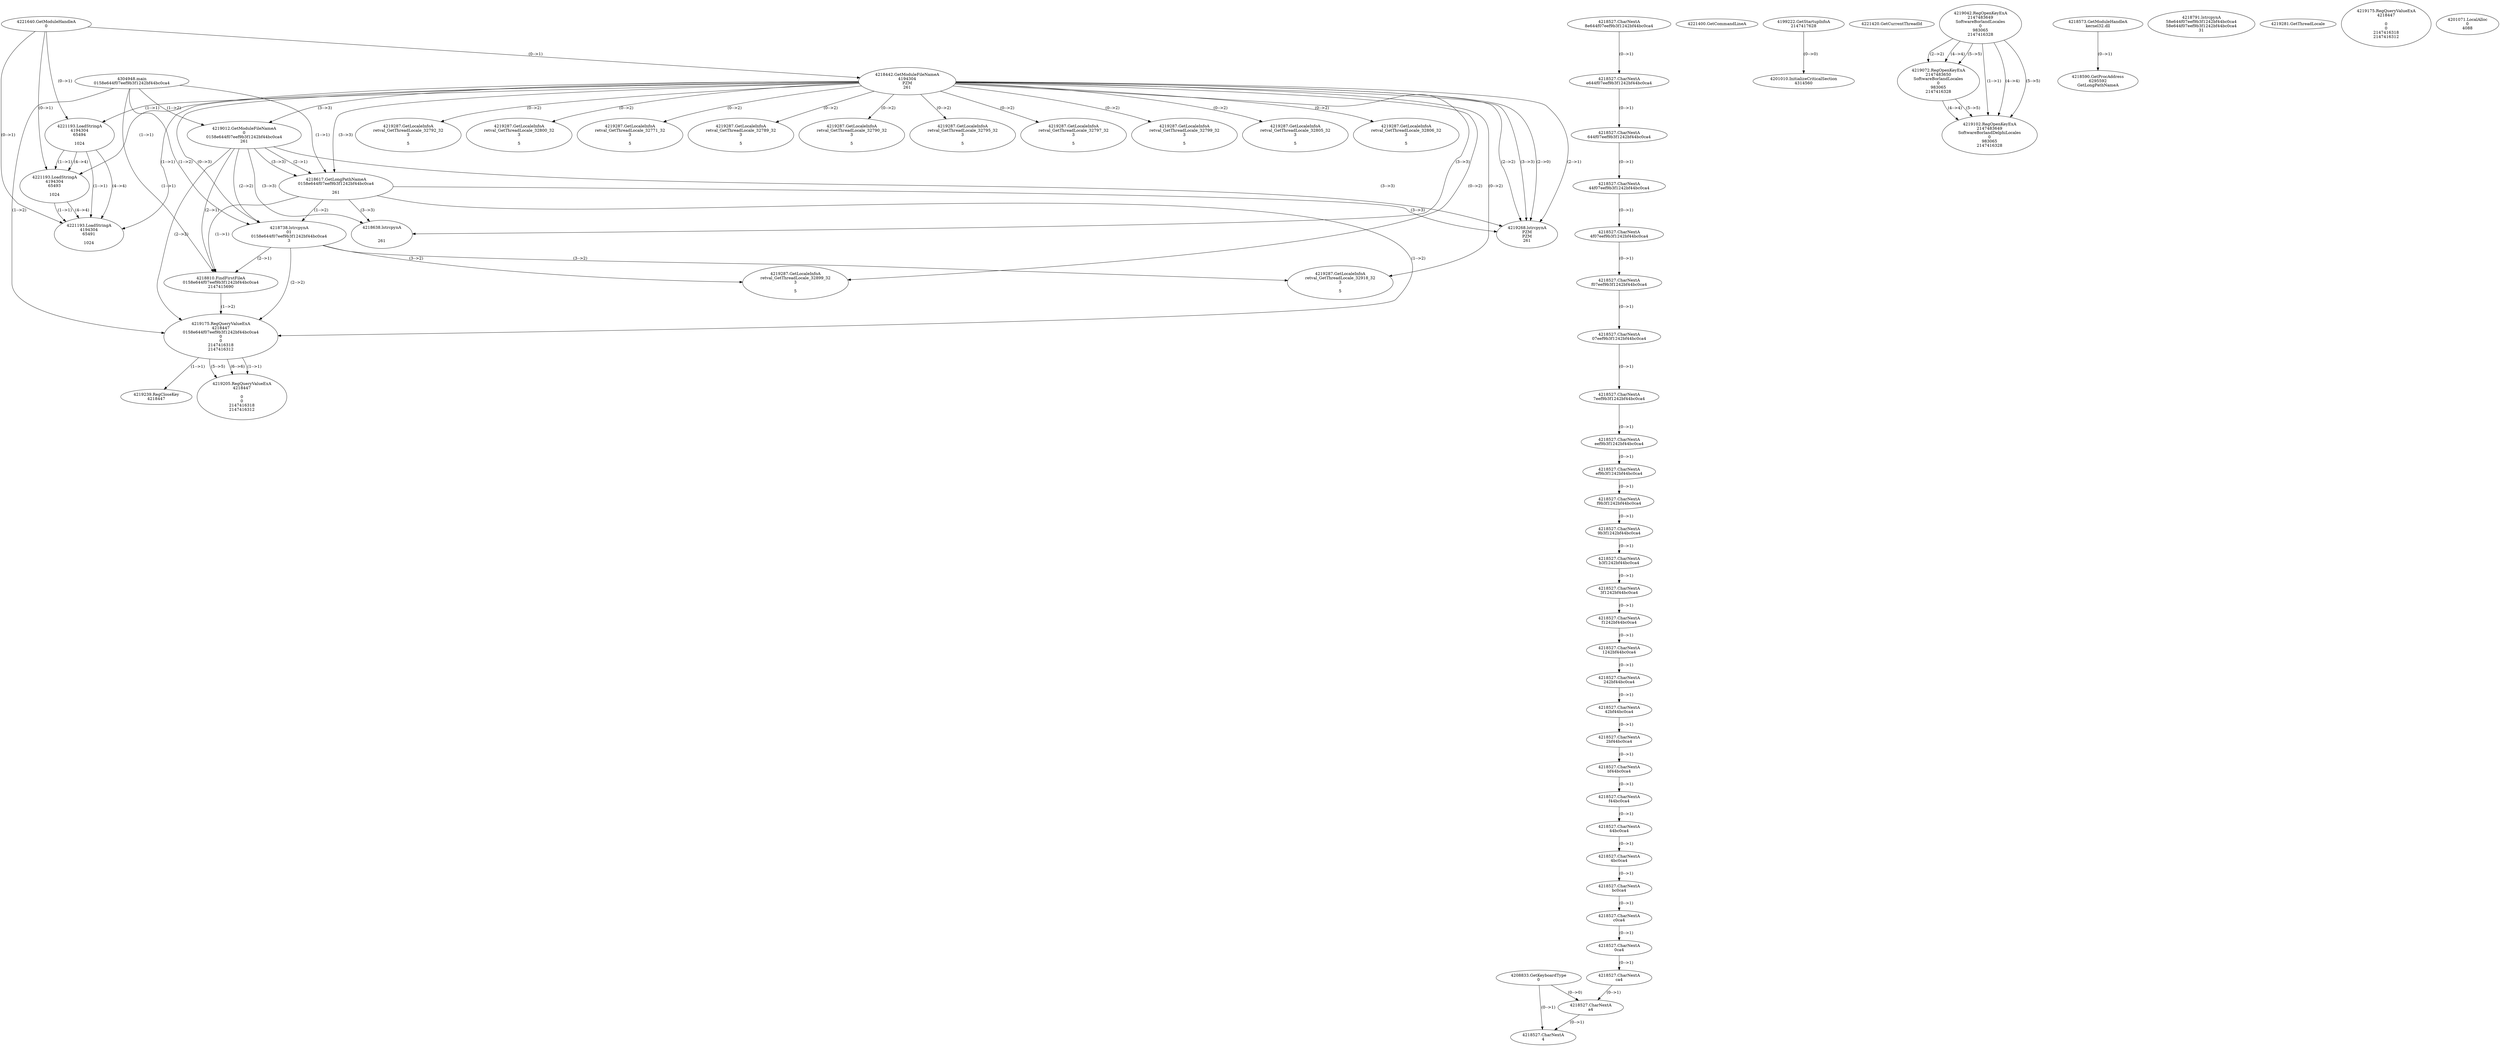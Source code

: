 // Global SCDG with merge call
digraph {
	0 [label="4304948.main
0158e644f07eef9b3f1242bf44bc0ca4"]
	1 [label="4221640.GetModuleHandleA
0"]
	2 [label="4208833.GetKeyboardType
0"]
	3 [label="4221400.GetCommandLineA
"]
	4 [label="4199222.GetStartupInfoA
2147417628"]
	5 [label="4221420.GetCurrentThreadId
"]
	6 [label="4218442.GetModuleFileNameA
4194304
PZM
261"]
	1 -> 6 [label="(0-->1)"]
	7 [label="4219012.GetModuleFileNameA
0
0158e644f07eef9b3f1242bf44bc0ca4
261"]
	0 -> 7 [label="(1-->2)"]
	6 -> 7 [label="(3-->3)"]
	8 [label="4219042.RegOpenKeyExA
2147483649
Software\Borland\Locales
0
983065
2147416328"]
	9 [label="4219072.RegOpenKeyExA
2147483650
Software\Borland\Locales
0
983065
2147416328"]
	8 -> 9 [label="(2-->2)"]
	8 -> 9 [label="(4-->4)"]
	8 -> 9 [label="(5-->5)"]
	10 [label="4218573.GetModuleHandleA
kernel32.dll"]
	11 [label="4218590.GetProcAddress
6295592
GetLongPathNameA"]
	10 -> 11 [label="(0-->1)"]
	12 [label="4218617.GetLongPathNameA
0158e644f07eef9b3f1242bf44bc0ca4

261"]
	0 -> 12 [label="(1-->1)"]
	7 -> 12 [label="(2-->1)"]
	6 -> 12 [label="(3-->3)"]
	7 -> 12 [label="(3-->3)"]
	13 [label="4218738.lstrcpynA
01
0158e644f07eef9b3f1242bf44bc0ca4
3"]
	0 -> 13 [label="(1-->2)"]
	7 -> 13 [label="(2-->2)"]
	12 -> 13 [label="(1-->2)"]
	6 -> 13 [label="(0-->3)"]
	14 [label="4218527.CharNextA
8e644f07eef9b3f1242bf44bc0ca4"]
	15 [label="4218527.CharNextA
e644f07eef9b3f1242bf44bc0ca4"]
	14 -> 15 [label="(0-->1)"]
	16 [label="4218527.CharNextA
644f07eef9b3f1242bf44bc0ca4"]
	15 -> 16 [label="(0-->1)"]
	17 [label="4218527.CharNextA
44f07eef9b3f1242bf44bc0ca4"]
	16 -> 17 [label="(0-->1)"]
	18 [label="4218527.CharNextA
4f07eef9b3f1242bf44bc0ca4"]
	17 -> 18 [label="(0-->1)"]
	19 [label="4218527.CharNextA
f07eef9b3f1242bf44bc0ca4"]
	18 -> 19 [label="(0-->1)"]
	20 [label="4218527.CharNextA
07eef9b3f1242bf44bc0ca4"]
	19 -> 20 [label="(0-->1)"]
	21 [label="4218527.CharNextA
7eef9b3f1242bf44bc0ca4"]
	20 -> 21 [label="(0-->1)"]
	22 [label="4218527.CharNextA
eef9b3f1242bf44bc0ca4"]
	21 -> 22 [label="(0-->1)"]
	23 [label="4218527.CharNextA
ef9b3f1242bf44bc0ca4"]
	22 -> 23 [label="(0-->1)"]
	24 [label="4218527.CharNextA
f9b3f1242bf44bc0ca4"]
	23 -> 24 [label="(0-->1)"]
	25 [label="4218527.CharNextA
9b3f1242bf44bc0ca4"]
	24 -> 25 [label="(0-->1)"]
	26 [label="4218527.CharNextA
b3f1242bf44bc0ca4"]
	25 -> 26 [label="(0-->1)"]
	27 [label="4218527.CharNextA
3f1242bf44bc0ca4"]
	26 -> 27 [label="(0-->1)"]
	28 [label="4218527.CharNextA
f1242bf44bc0ca4"]
	27 -> 28 [label="(0-->1)"]
	29 [label="4218527.CharNextA
1242bf44bc0ca4"]
	28 -> 29 [label="(0-->1)"]
	30 [label="4218527.CharNextA
242bf44bc0ca4"]
	29 -> 30 [label="(0-->1)"]
	31 [label="4218527.CharNextA
42bf44bc0ca4"]
	30 -> 31 [label="(0-->1)"]
	32 [label="4218527.CharNextA
2bf44bc0ca4"]
	31 -> 32 [label="(0-->1)"]
	33 [label="4218527.CharNextA
bf44bc0ca4"]
	32 -> 33 [label="(0-->1)"]
	34 [label="4218527.CharNextA
f44bc0ca4"]
	33 -> 34 [label="(0-->1)"]
	35 [label="4218527.CharNextA
44bc0ca4"]
	34 -> 35 [label="(0-->1)"]
	36 [label="4218527.CharNextA
4bc0ca4"]
	35 -> 36 [label="(0-->1)"]
	37 [label="4218527.CharNextA
bc0ca4"]
	36 -> 37 [label="(0-->1)"]
	38 [label="4218527.CharNextA
c0ca4"]
	37 -> 38 [label="(0-->1)"]
	39 [label="4218527.CharNextA
0ca4"]
	38 -> 39 [label="(0-->1)"]
	40 [label="4218527.CharNextA
ca4"]
	39 -> 40 [label="(0-->1)"]
	41 [label="4218527.CharNextA
a4"]
	40 -> 41 [label="(0-->1)"]
	2 -> 41 [label="(0-->0)"]
	42 [label="4218527.CharNextA
4"]
	2 -> 42 [label="(0-->1)"]
	41 -> 42 [label="(0-->1)"]
	43 [label="4218791.lstrcpynA
58e644f07eef9b3f1242bf44bc0ca4
58e644f07eef9b3f1242bf44bc0ca4
31"]
	44 [label="4218810.FindFirstFileA
0158e644f07eef9b3f1242bf44bc0ca4
2147415690"]
	0 -> 44 [label="(1-->1)"]
	7 -> 44 [label="(2-->1)"]
	12 -> 44 [label="(1-->1)"]
	13 -> 44 [label="(2-->1)"]
	45 [label="4219175.RegQueryValueExA
4218447
0158e644f07eef9b3f1242bf44bc0ca4
0
0
2147416318
2147416312"]
	0 -> 45 [label="(1-->2)"]
	7 -> 45 [label="(2-->2)"]
	12 -> 45 [label="(1-->2)"]
	13 -> 45 [label="(2-->2)"]
	44 -> 45 [label="(1-->2)"]
	46 [label="4219239.RegCloseKey
4218447"]
	45 -> 46 [label="(1-->1)"]
	47 [label="4219268.lstrcpynA
PZM
PZM
261"]
	6 -> 47 [label="(2-->1)"]
	6 -> 47 [label="(2-->2)"]
	6 -> 47 [label="(3-->3)"]
	7 -> 47 [label="(3-->3)"]
	12 -> 47 [label="(3-->3)"]
	6 -> 47 [label="(2-->0)"]
	48 [label="4219281.GetThreadLocale
"]
	49 [label="4219287.GetLocaleInfoA
retval_GetThreadLocale_32918_32
3

5"]
	6 -> 49 [label="(0-->2)"]
	13 -> 49 [label="(3-->2)"]
	50 [label="4221193.LoadStringA
4194304
65494

1024"]
	1 -> 50 [label="(0-->1)"]
	6 -> 50 [label="(1-->1)"]
	51 [label="4219205.RegQueryValueExA
4218447

0
0
2147416318
2147416312"]
	45 -> 51 [label="(1-->1)"]
	45 -> 51 [label="(5-->5)"]
	45 -> 51 [label="(6-->6)"]
	52 [label="4219287.GetLocaleInfoA
retval_GetThreadLocale_32899_32
3

5"]
	6 -> 52 [label="(0-->2)"]
	13 -> 52 [label="(3-->2)"]
	53 [label="4221193.LoadStringA
4194304
65493

1024"]
	1 -> 53 [label="(0-->1)"]
	6 -> 53 [label="(1-->1)"]
	50 -> 53 [label="(1-->1)"]
	50 -> 53 [label="(4-->4)"]
	54 [label="4218638.lstrcpynA


261"]
	6 -> 54 [label="(3-->3)"]
	7 -> 54 [label="(3-->3)"]
	12 -> 54 [label="(3-->3)"]
	55 [label="4219175.RegQueryValueExA
4218447

0
0
2147416318
2147416312"]
	56 [label="4219287.GetLocaleInfoA
retval_GetThreadLocale_32792_32
3

5"]
	6 -> 56 [label="(0-->2)"]
	57 [label="4221193.LoadStringA
4194304
65491

1024"]
	1 -> 57 [label="(0-->1)"]
	6 -> 57 [label="(1-->1)"]
	50 -> 57 [label="(1-->1)"]
	53 -> 57 [label="(1-->1)"]
	50 -> 57 [label="(4-->4)"]
	53 -> 57 [label="(4-->4)"]
	58 [label="4219287.GetLocaleInfoA
retval_GetThreadLocale_32800_32
3

5"]
	6 -> 58 [label="(0-->2)"]
	59 [label="4201010.InitializeCriticalSection
4314560"]
	4 -> 59 [label="(0-->0)"]
	60 [label="4201071.LocalAlloc
0
4088"]
	61 [label="4219102.RegOpenKeyExA
2147483649
Software\Borland\Delphi\Locales
0
983065
2147416328"]
	8 -> 61 [label="(1-->1)"]
	8 -> 61 [label="(4-->4)"]
	9 -> 61 [label="(4-->4)"]
	8 -> 61 [label="(5-->5)"]
	9 -> 61 [label="(5-->5)"]
	62 [label="4219287.GetLocaleInfoA
retval_GetThreadLocale_32771_32
3

5"]
	6 -> 62 [label="(0-->2)"]
	63 [label="4219287.GetLocaleInfoA
retval_GetThreadLocale_32789_32
3

5"]
	6 -> 63 [label="(0-->2)"]
	64 [label="4219287.GetLocaleInfoA
retval_GetThreadLocale_32790_32
3

5"]
	6 -> 64 [label="(0-->2)"]
	65 [label="4219287.GetLocaleInfoA
retval_GetThreadLocale_32795_32
3

5"]
	6 -> 65 [label="(0-->2)"]
	66 [label="4219287.GetLocaleInfoA
retval_GetThreadLocale_32797_32
3

5"]
	6 -> 66 [label="(0-->2)"]
	67 [label="4219287.GetLocaleInfoA
retval_GetThreadLocale_32799_32
3

5"]
	6 -> 67 [label="(0-->2)"]
	68 [label="4219287.GetLocaleInfoA
retval_GetThreadLocale_32805_32
3

5"]
	6 -> 68 [label="(0-->2)"]
	69 [label="4219287.GetLocaleInfoA
retval_GetThreadLocale_32806_32
3

5"]
	6 -> 69 [label="(0-->2)"]
}

